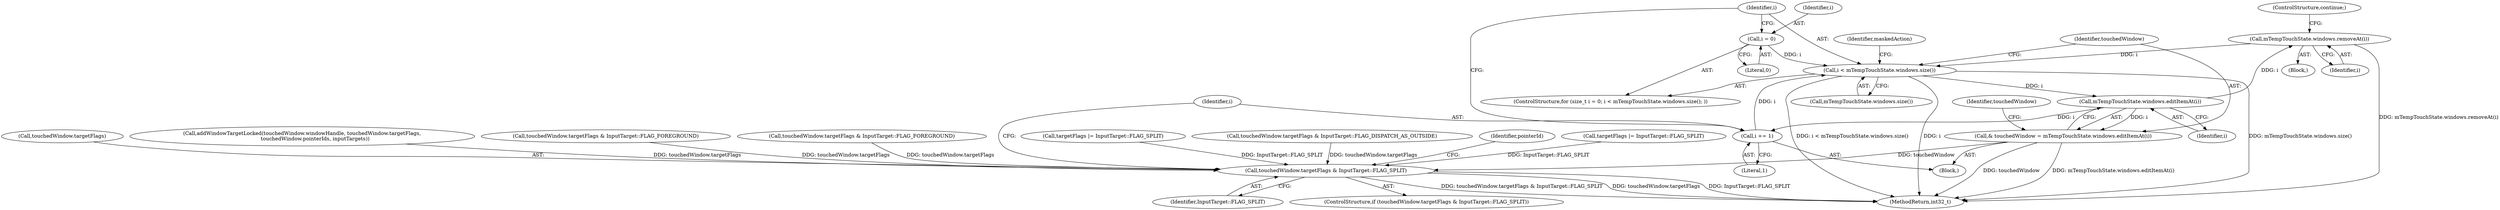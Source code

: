 digraph "0_Android_03a53d1c7765eeb3af0bc34c3dff02ada1953fbf_0@API" {
"1001101" [label="(Call,mTempTouchState.windows.removeAt(i))"];
"1001087" [label="(Call,mTempTouchState.windows.editItemAt(i))"];
"1001080" [label="(Call,i < mTempTouchState.windows.size())"];
"1001104" [label="(Call,i += 1)"];
"1001077" [label="(Call,i = 0)"];
"1001101" [label="(Call,mTempTouchState.windows.removeAt(i))"];
"1001085" [label="(Call,& touchedWindow = mTempTouchState.windows.editItemAt(i))"];
"1001090" [label="(Call,touchedWindow.targetFlags & InputTarget::FLAG_SPLIT)"];
"1001078" [label="(Identifier,i)"];
"1001105" [label="(Identifier,i)"];
"1000478" [label="(Call,targetFlags |= InputTarget::FLAG_SPLIT)"];
"1001092" [label="(Identifier,touchedWindow)"];
"1001167" [label="(MethodReturn,int32_t)"];
"1001094" [label="(Identifier,InputTarget::FLAG_SPLIT)"];
"1000774" [label="(Call,touchedWindow.targetFlags & InputTarget::FLAG_DISPATCH_AS_OUTSIDE)"];
"1001082" [label="(Call,mTempTouchState.windows.size())"];
"1001103" [label="(ControlStructure,continue;)"];
"1001077" [label="(Call,i = 0)"];
"1001100" [label="(Block,)"];
"1001079" [label="(Literal,0)"];
"1001109" [label="(Identifier,maskedAction)"];
"1001097" [label="(Identifier,pointerId)"];
"1001085" [label="(Call,& touchedWindow = mTempTouchState.windows.editItemAt(i))"];
"1001104" [label="(Call,i += 1)"];
"1001083" [label="(Block,)"];
"1001081" [label="(Identifier,i)"];
"1001080" [label="(Call,i < mTempTouchState.windows.size())"];
"1000616" [label="(Call,targetFlags |= InputTarget::FLAG_SPLIT)"];
"1001106" [label="(Literal,1)"];
"1001075" [label="(ControlStructure,for (size_t i = 0; i < mTempTouchState.windows.size(); ))"];
"1001091" [label="(Call,touchedWindow.targetFlags)"];
"1000925" [label="(Call,addWindowTargetLocked(touchedWindow.windowHandle, touchedWindow.targetFlags,\n                touchedWindow.pointerIds, inputTargets))"];
"1000818" [label="(Call,touchedWindow.targetFlags & InputTarget::FLAG_FOREGROUND)"];
"1001088" [label="(Identifier,i)"];
"1001086" [label="(Identifier,touchedWindow)"];
"1001090" [label="(Call,touchedWindow.targetFlags & InputTarget::FLAG_SPLIT)"];
"1001087" [label="(Call,mTempTouchState.windows.editItemAt(i))"];
"1000700" [label="(Call,touchedWindow.targetFlags & InputTarget::FLAG_FOREGROUND)"];
"1001089" [label="(ControlStructure,if (touchedWindow.targetFlags & InputTarget::FLAG_SPLIT))"];
"1001102" [label="(Identifier,i)"];
"1001101" [label="(Call,mTempTouchState.windows.removeAt(i))"];
"1001101" -> "1001100"  [label="AST: "];
"1001101" -> "1001102"  [label="CFG: "];
"1001102" -> "1001101"  [label="AST: "];
"1001103" -> "1001101"  [label="CFG: "];
"1001101" -> "1001167"  [label="DDG: mTempTouchState.windows.removeAt(i)"];
"1001101" -> "1001080"  [label="DDG: i"];
"1001087" -> "1001101"  [label="DDG: i"];
"1001087" -> "1001085"  [label="AST: "];
"1001087" -> "1001088"  [label="CFG: "];
"1001088" -> "1001087"  [label="AST: "];
"1001085" -> "1001087"  [label="CFG: "];
"1001087" -> "1001085"  [label="DDG: i"];
"1001080" -> "1001087"  [label="DDG: i"];
"1001087" -> "1001104"  [label="DDG: i"];
"1001080" -> "1001075"  [label="AST: "];
"1001080" -> "1001082"  [label="CFG: "];
"1001081" -> "1001080"  [label="AST: "];
"1001082" -> "1001080"  [label="AST: "];
"1001086" -> "1001080"  [label="CFG: "];
"1001109" -> "1001080"  [label="CFG: "];
"1001080" -> "1001167"  [label="DDG: i < mTempTouchState.windows.size()"];
"1001080" -> "1001167"  [label="DDG: i"];
"1001080" -> "1001167"  [label="DDG: mTempTouchState.windows.size()"];
"1001104" -> "1001080"  [label="DDG: i"];
"1001077" -> "1001080"  [label="DDG: i"];
"1001104" -> "1001083"  [label="AST: "];
"1001104" -> "1001106"  [label="CFG: "];
"1001105" -> "1001104"  [label="AST: "];
"1001106" -> "1001104"  [label="AST: "];
"1001081" -> "1001104"  [label="CFG: "];
"1001077" -> "1001075"  [label="AST: "];
"1001077" -> "1001079"  [label="CFG: "];
"1001078" -> "1001077"  [label="AST: "];
"1001079" -> "1001077"  [label="AST: "];
"1001081" -> "1001077"  [label="CFG: "];
"1001085" -> "1001083"  [label="AST: "];
"1001086" -> "1001085"  [label="AST: "];
"1001092" -> "1001085"  [label="CFG: "];
"1001085" -> "1001167"  [label="DDG: mTempTouchState.windows.editItemAt(i)"];
"1001085" -> "1001167"  [label="DDG: touchedWindow"];
"1001085" -> "1001090"  [label="DDG: touchedWindow"];
"1001090" -> "1001089"  [label="AST: "];
"1001090" -> "1001094"  [label="CFG: "];
"1001091" -> "1001090"  [label="AST: "];
"1001094" -> "1001090"  [label="AST: "];
"1001097" -> "1001090"  [label="CFG: "];
"1001105" -> "1001090"  [label="CFG: "];
"1001090" -> "1001167"  [label="DDG: touchedWindow.targetFlags"];
"1001090" -> "1001167"  [label="DDG: InputTarget::FLAG_SPLIT"];
"1001090" -> "1001167"  [label="DDG: touchedWindow.targetFlags & InputTarget::FLAG_SPLIT"];
"1000700" -> "1001090"  [label="DDG: touchedWindow.targetFlags"];
"1000925" -> "1001090"  [label="DDG: touchedWindow.targetFlags"];
"1000818" -> "1001090"  [label="DDG: touchedWindow.targetFlags"];
"1000774" -> "1001090"  [label="DDG: touchedWindow.targetFlags"];
"1000616" -> "1001090"  [label="DDG: InputTarget::FLAG_SPLIT"];
"1000478" -> "1001090"  [label="DDG: InputTarget::FLAG_SPLIT"];
}

